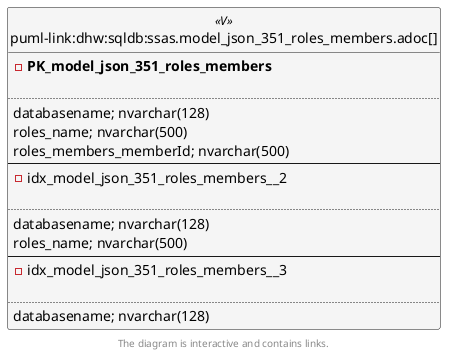 @startuml
left to right direction
'top to bottom direction
hide circle
'avoide "." issues:
set namespaceSeparator none


skinparam class {
  BackgroundColor White
  BackgroundColor<<FN>> Yellow
  BackgroundColor<<FS>> Yellow
  BackgroundColor<<FT>> LightGray
  BackgroundColor<<IF>> Yellow
  BackgroundColor<<IS>> Yellow
  BackgroundColor<<P>> Aqua
  BackgroundColor<<PC>> Aqua
  BackgroundColor<<SN>> Yellow
  BackgroundColor<<SO>> SlateBlue
  BackgroundColor<<TF>> LightGray
  BackgroundColor<<TR>> Tomato
  BackgroundColor<<U>> White
  BackgroundColor<<V>> WhiteSmoke
  BackgroundColor<<X>> Aqua
  BackgroundColor<<external>> AliceBlue
}


entity "puml-link:dhw:sqldb:ssas.model_json_351_roles_members.adoc[]" as ssas.model_json_351_roles_members << V >> {
- **PK_model_json_351_roles_members**

..
databasename; nvarchar(128)
roles_name; nvarchar(500)
roles_members_memberId; nvarchar(500)
--
- idx_model_json_351_roles_members__2

..
databasename; nvarchar(128)
roles_name; nvarchar(500)
--
- idx_model_json_351_roles_members__3

..
databasename; nvarchar(128)
}

footer The diagram is interactive and contains links.
@enduml

